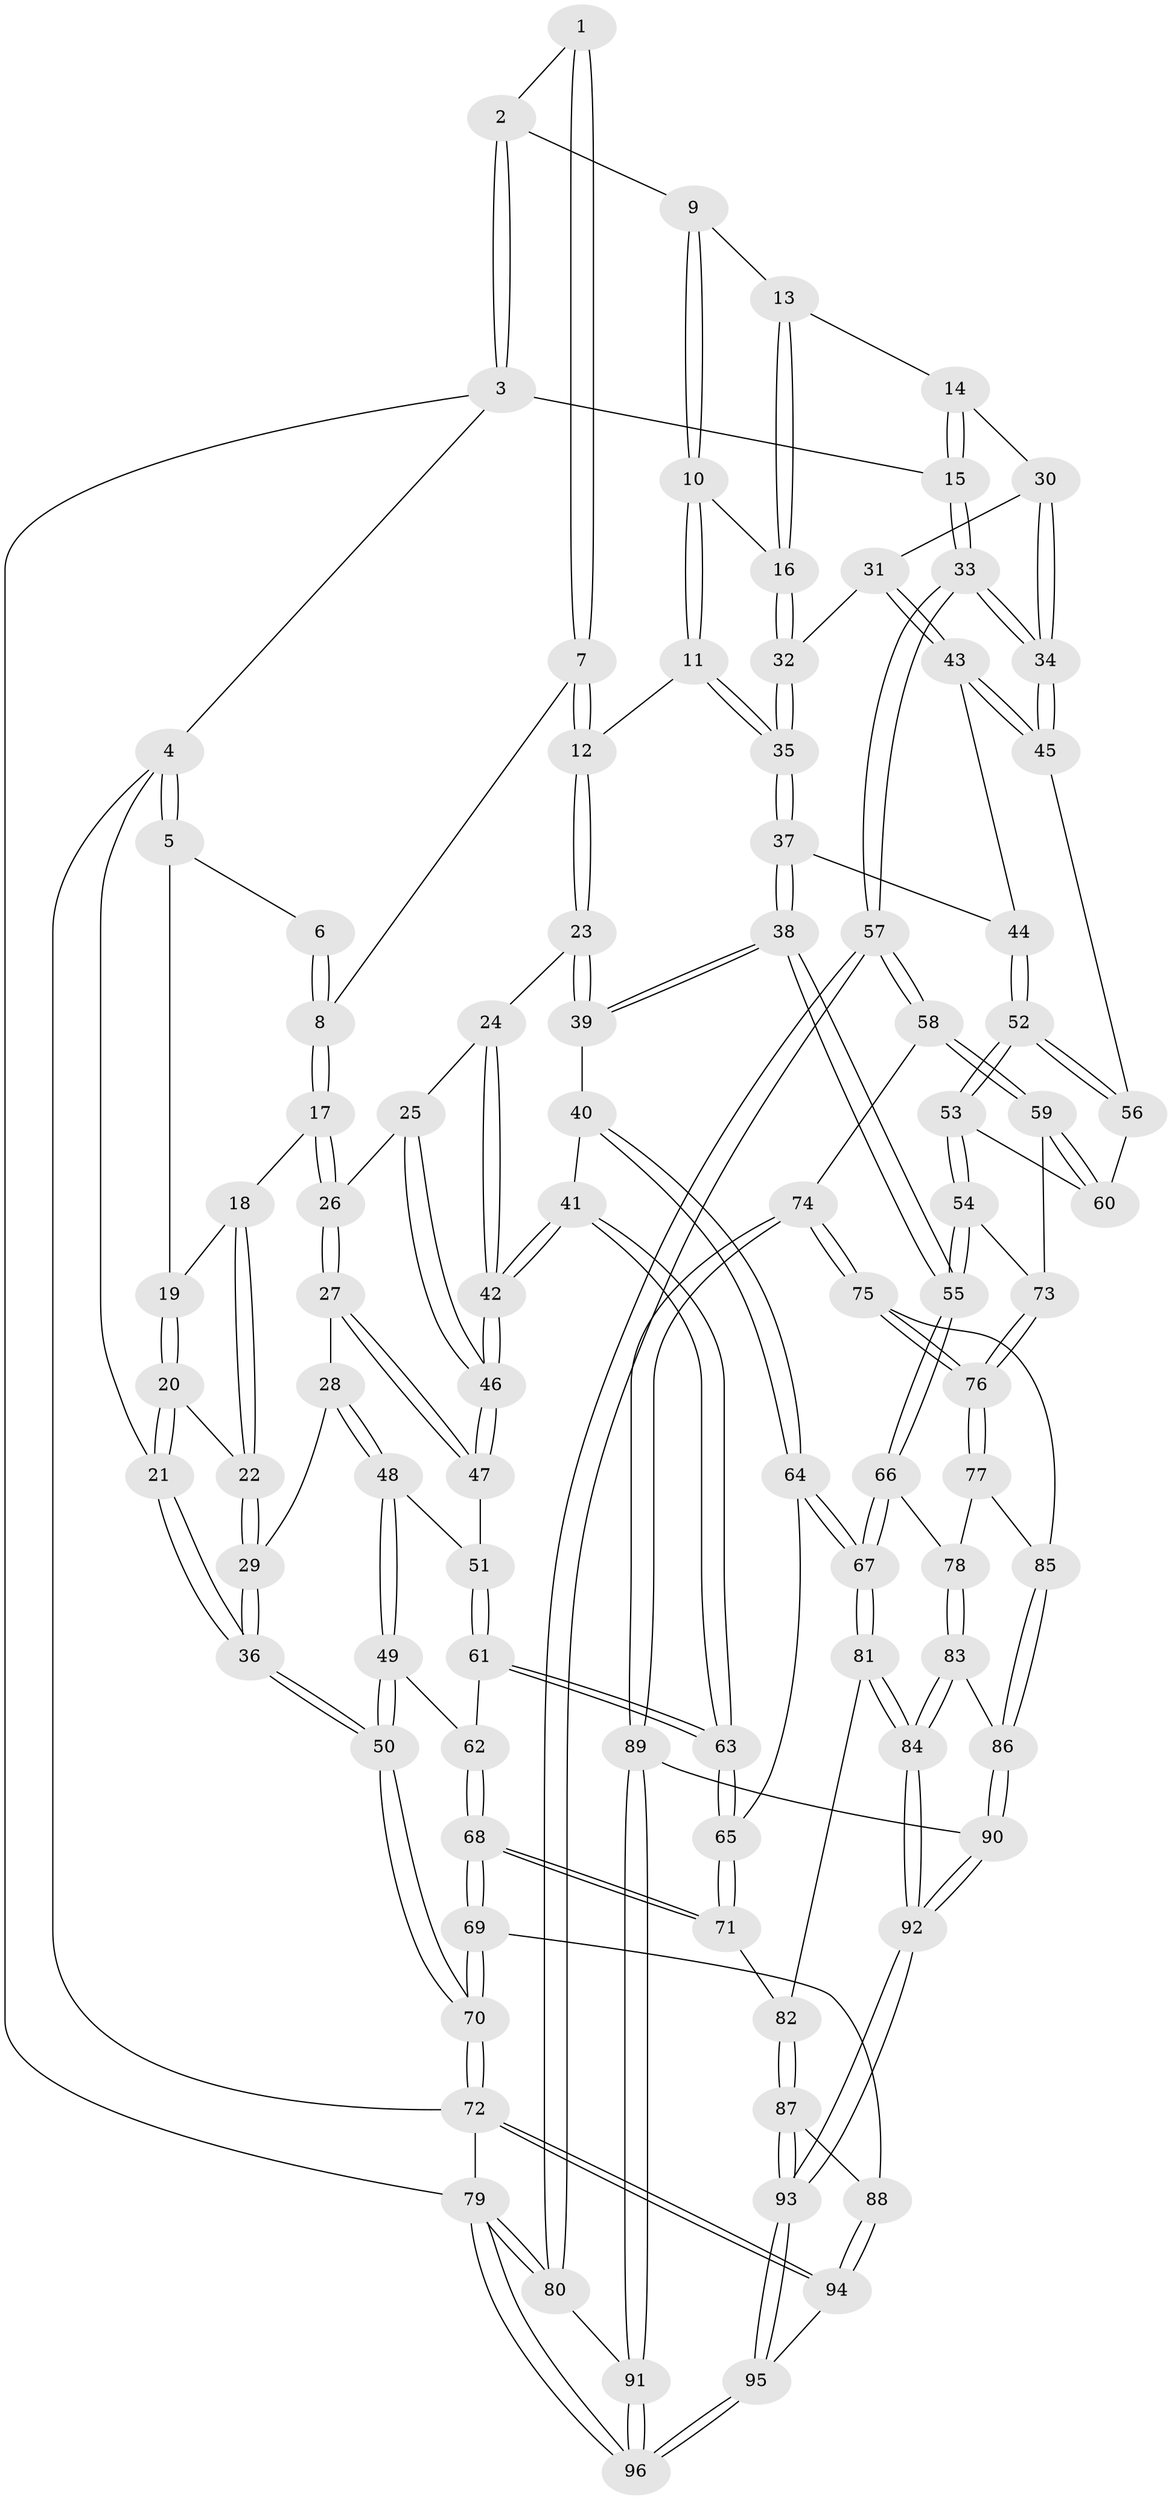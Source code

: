 // coarse degree distribution, {3: 0.05970149253731343, 5: 0.47761194029850745, 4: 0.23880597014925373, 2: 0.014925373134328358, 6: 0.1791044776119403, 7: 0.029850746268656716}
// Generated by graph-tools (version 1.1) at 2025/05/03/04/25 22:05:07]
// undirected, 96 vertices, 237 edges
graph export_dot {
graph [start="1"]
  node [color=gray90,style=filled];
  1 [pos="+0.5024622464928461+0"];
  2 [pos="+0.598738496066281+0"];
  3 [pos="+1+0"];
  4 [pos="+0+0"];
  5 [pos="+0+0"];
  6 [pos="+0.3594672457774483+0"];
  7 [pos="+0.3257314842447553+0.1376305269825372"];
  8 [pos="+0.2670174187745873+0.12942675353177793"];
  9 [pos="+0.6100235053182314+0"];
  10 [pos="+0.5624786311182167+0.0811564320129707"];
  11 [pos="+0.5009826153888634+0.18617645541143066"];
  12 [pos="+0.4516431153195122+0.20982195984658658"];
  13 [pos="+0.764894564299536+0.07159485089711179"];
  14 [pos="+0.8864780951252507+0.12877860032668748"];
  15 [pos="+1+0"];
  16 [pos="+0.7194353838053791+0.21758523573414593"];
  17 [pos="+0.265737312533863+0.1297340663664298"];
  18 [pos="+0.25355179035145803+0.12732024170273176"];
  19 [pos="+0.08129194421037989+0"];
  20 [pos="+0.09792052864580882+0.2314626933858741"];
  21 [pos="+0+0"];
  22 [pos="+0.10438655658285585+0.24296986213877395"];
  23 [pos="+0.44909280680579744+0.21623517792002056"];
  24 [pos="+0.41850015368463245+0.24151653646368917"];
  25 [pos="+0.342001266571902+0.29987081840442503"];
  26 [pos="+0.25173125534976176+0.3021773370989641"];
  27 [pos="+0.20795254971252963+0.33870166128900564"];
  28 [pos="+0.10283629566299994+0.3172821295971977"];
  29 [pos="+0.09956499478054784+0.3145701726068107"];
  30 [pos="+0.8716803957014763+0.16630699269806998"];
  31 [pos="+0.7494991470880231+0.2668102608054579"];
  32 [pos="+0.7326069044675805+0.2586324563639868"];
  33 [pos="+1+0.44591083211680654"];
  34 [pos="+0.9347592742753111+0.39915420433973736"];
  35 [pos="+0.6143479129179193+0.2929372903860408"];
  36 [pos="+0+0.37270116501923517"];
  37 [pos="+0.6081188661003143+0.38326739624895184"];
  38 [pos="+0.5158638699112336+0.4787279082345067"];
  39 [pos="+0.48100123144947915+0.46680544881494507"];
  40 [pos="+0.46267759681239956+0.4700434846468625"];
  41 [pos="+0.3875189725792662+0.47479227587309164"];
  42 [pos="+0.3645266570794654+0.4613084185340283"];
  43 [pos="+0.7965491326707953+0.359860996992027"];
  44 [pos="+0.7299620983769302+0.4133884648938096"];
  45 [pos="+0.9343595027530581+0.39920116330987737"];
  46 [pos="+0.3624940253537516+0.46021733890007743"];
  47 [pos="+0.26413970688043253+0.4460405076763872"];
  48 [pos="+0.10362209657151591+0.44724501241414744"];
  49 [pos="+0.06737404829651136+0.5142320228019049"];
  50 [pos="+0+0.5883807213687955"];
  51 [pos="+0.22826735471118892+0.48464536756914156"];
  52 [pos="+0.7162170491190186+0.5452785592752125"];
  53 [pos="+0.7050094038544551+0.5665141804629972"];
  54 [pos="+0.6952643442424437+0.578241308215005"];
  55 [pos="+0.6051872496659365+0.610089891046578"];
  56 [pos="+0.8641603924967408+0.4779010703186354"];
  57 [pos="+1+0.6570023635736845"];
  58 [pos="+0.9987090533291261+0.7098807679107962"];
  59 [pos="+0.8869576632066533+0.6252644047570826"];
  60 [pos="+0.8481162957877957+0.5647858047565395"];
  61 [pos="+0.20656356513210625+0.5431198800024946"];
  62 [pos="+0.15791984321046393+0.5704195822837684"];
  63 [pos="+0.31893837405540726+0.6380078644632324"];
  64 [pos="+0.3988130891552254+0.7003523721663099"];
  65 [pos="+0.3244330637703608+0.6857707235173991"];
  66 [pos="+0.5936031575317728+0.6491058848159587"];
  67 [pos="+0.45064167407244415+0.7186976659341896"];
  68 [pos="+0.12538813848978608+0.7651967287700407"];
  69 [pos="+0.10561723544633453+0.7808978810482642"];
  70 [pos="+0+0.7157046004513121"];
  71 [pos="+0.27982710741351047+0.7230945799399887"];
  72 [pos="+0+1"];
  73 [pos="+0.72673705052715+0.6010875029762196"];
  74 [pos="+0.9020724269439616+0.7684907987842493"];
  75 [pos="+0.854186764308277+0.7571943598501301"];
  76 [pos="+0.8496970196481135+0.7548048299338873"];
  77 [pos="+0.7021017683092823+0.7382598802530421"];
  78 [pos="+0.6177123257487561+0.6995023540935058"];
  79 [pos="+1+1"];
  80 [pos="+1+0.68408608711402"];
  81 [pos="+0.45458599251655085+0.8545801073318495"];
  82 [pos="+0.32862562088828007+0.8278391070286341"];
  83 [pos="+0.6149356711899885+0.8634868552307292"];
  84 [pos="+0.5112565056488798+0.9914489940357357"];
  85 [pos="+0.7257526841263662+0.8313703518679145"];
  86 [pos="+0.7044050110539862+0.8638434990172691"];
  87 [pos="+0.30173305925317306+0.9065737864359055"];
  88 [pos="+0.13969080652691607+0.8702508563867591"];
  89 [pos="+0.8530144278472577+0.9361031585681685"];
  90 [pos="+0.7762395228892213+0.9227631862810968"];
  91 [pos="+0.883515222644903+1"];
  92 [pos="+0.49026034506765465+1"];
  93 [pos="+0.4857722706113302+1"];
  94 [pos="+0.11933674058227994+1"];
  95 [pos="+0.4822276620665426+1"];
  96 [pos="+0.9885729051685851+1"];
  1 -- 2;
  1 -- 7;
  1 -- 7;
  2 -- 3;
  2 -- 3;
  2 -- 9;
  3 -- 4;
  3 -- 15;
  3 -- 79;
  4 -- 5;
  4 -- 5;
  4 -- 21;
  4 -- 72;
  5 -- 6;
  5 -- 19;
  6 -- 8;
  6 -- 8;
  7 -- 8;
  7 -- 12;
  7 -- 12;
  8 -- 17;
  8 -- 17;
  9 -- 10;
  9 -- 10;
  9 -- 13;
  10 -- 11;
  10 -- 11;
  10 -- 16;
  11 -- 12;
  11 -- 35;
  11 -- 35;
  12 -- 23;
  12 -- 23;
  13 -- 14;
  13 -- 16;
  13 -- 16;
  14 -- 15;
  14 -- 15;
  14 -- 30;
  15 -- 33;
  15 -- 33;
  16 -- 32;
  16 -- 32;
  17 -- 18;
  17 -- 26;
  17 -- 26;
  18 -- 19;
  18 -- 22;
  18 -- 22;
  19 -- 20;
  19 -- 20;
  20 -- 21;
  20 -- 21;
  20 -- 22;
  21 -- 36;
  21 -- 36;
  22 -- 29;
  22 -- 29;
  23 -- 24;
  23 -- 39;
  23 -- 39;
  24 -- 25;
  24 -- 42;
  24 -- 42;
  25 -- 26;
  25 -- 46;
  25 -- 46;
  26 -- 27;
  26 -- 27;
  27 -- 28;
  27 -- 47;
  27 -- 47;
  28 -- 29;
  28 -- 48;
  28 -- 48;
  29 -- 36;
  29 -- 36;
  30 -- 31;
  30 -- 34;
  30 -- 34;
  31 -- 32;
  31 -- 43;
  31 -- 43;
  32 -- 35;
  32 -- 35;
  33 -- 34;
  33 -- 34;
  33 -- 57;
  33 -- 57;
  34 -- 45;
  34 -- 45;
  35 -- 37;
  35 -- 37;
  36 -- 50;
  36 -- 50;
  37 -- 38;
  37 -- 38;
  37 -- 44;
  38 -- 39;
  38 -- 39;
  38 -- 55;
  38 -- 55;
  39 -- 40;
  40 -- 41;
  40 -- 64;
  40 -- 64;
  41 -- 42;
  41 -- 42;
  41 -- 63;
  41 -- 63;
  42 -- 46;
  42 -- 46;
  43 -- 44;
  43 -- 45;
  43 -- 45;
  44 -- 52;
  44 -- 52;
  45 -- 56;
  46 -- 47;
  46 -- 47;
  47 -- 51;
  48 -- 49;
  48 -- 49;
  48 -- 51;
  49 -- 50;
  49 -- 50;
  49 -- 62;
  50 -- 70;
  50 -- 70;
  51 -- 61;
  51 -- 61;
  52 -- 53;
  52 -- 53;
  52 -- 56;
  52 -- 56;
  53 -- 54;
  53 -- 54;
  53 -- 60;
  54 -- 55;
  54 -- 55;
  54 -- 73;
  55 -- 66;
  55 -- 66;
  56 -- 60;
  57 -- 58;
  57 -- 58;
  57 -- 80;
  57 -- 80;
  58 -- 59;
  58 -- 59;
  58 -- 74;
  59 -- 60;
  59 -- 60;
  59 -- 73;
  61 -- 62;
  61 -- 63;
  61 -- 63;
  62 -- 68;
  62 -- 68;
  63 -- 65;
  63 -- 65;
  64 -- 65;
  64 -- 67;
  64 -- 67;
  65 -- 71;
  65 -- 71;
  66 -- 67;
  66 -- 67;
  66 -- 78;
  67 -- 81;
  67 -- 81;
  68 -- 69;
  68 -- 69;
  68 -- 71;
  68 -- 71;
  69 -- 70;
  69 -- 70;
  69 -- 88;
  70 -- 72;
  70 -- 72;
  71 -- 82;
  72 -- 94;
  72 -- 94;
  72 -- 79;
  73 -- 76;
  73 -- 76;
  74 -- 75;
  74 -- 75;
  74 -- 89;
  74 -- 89;
  75 -- 76;
  75 -- 76;
  75 -- 85;
  76 -- 77;
  76 -- 77;
  77 -- 78;
  77 -- 85;
  78 -- 83;
  78 -- 83;
  79 -- 80;
  79 -- 80;
  79 -- 96;
  79 -- 96;
  80 -- 91;
  81 -- 82;
  81 -- 84;
  81 -- 84;
  82 -- 87;
  82 -- 87;
  83 -- 84;
  83 -- 84;
  83 -- 86;
  84 -- 92;
  84 -- 92;
  85 -- 86;
  85 -- 86;
  86 -- 90;
  86 -- 90;
  87 -- 88;
  87 -- 93;
  87 -- 93;
  88 -- 94;
  88 -- 94;
  89 -- 90;
  89 -- 91;
  89 -- 91;
  90 -- 92;
  90 -- 92;
  91 -- 96;
  91 -- 96;
  92 -- 93;
  92 -- 93;
  93 -- 95;
  93 -- 95;
  94 -- 95;
  95 -- 96;
  95 -- 96;
}
